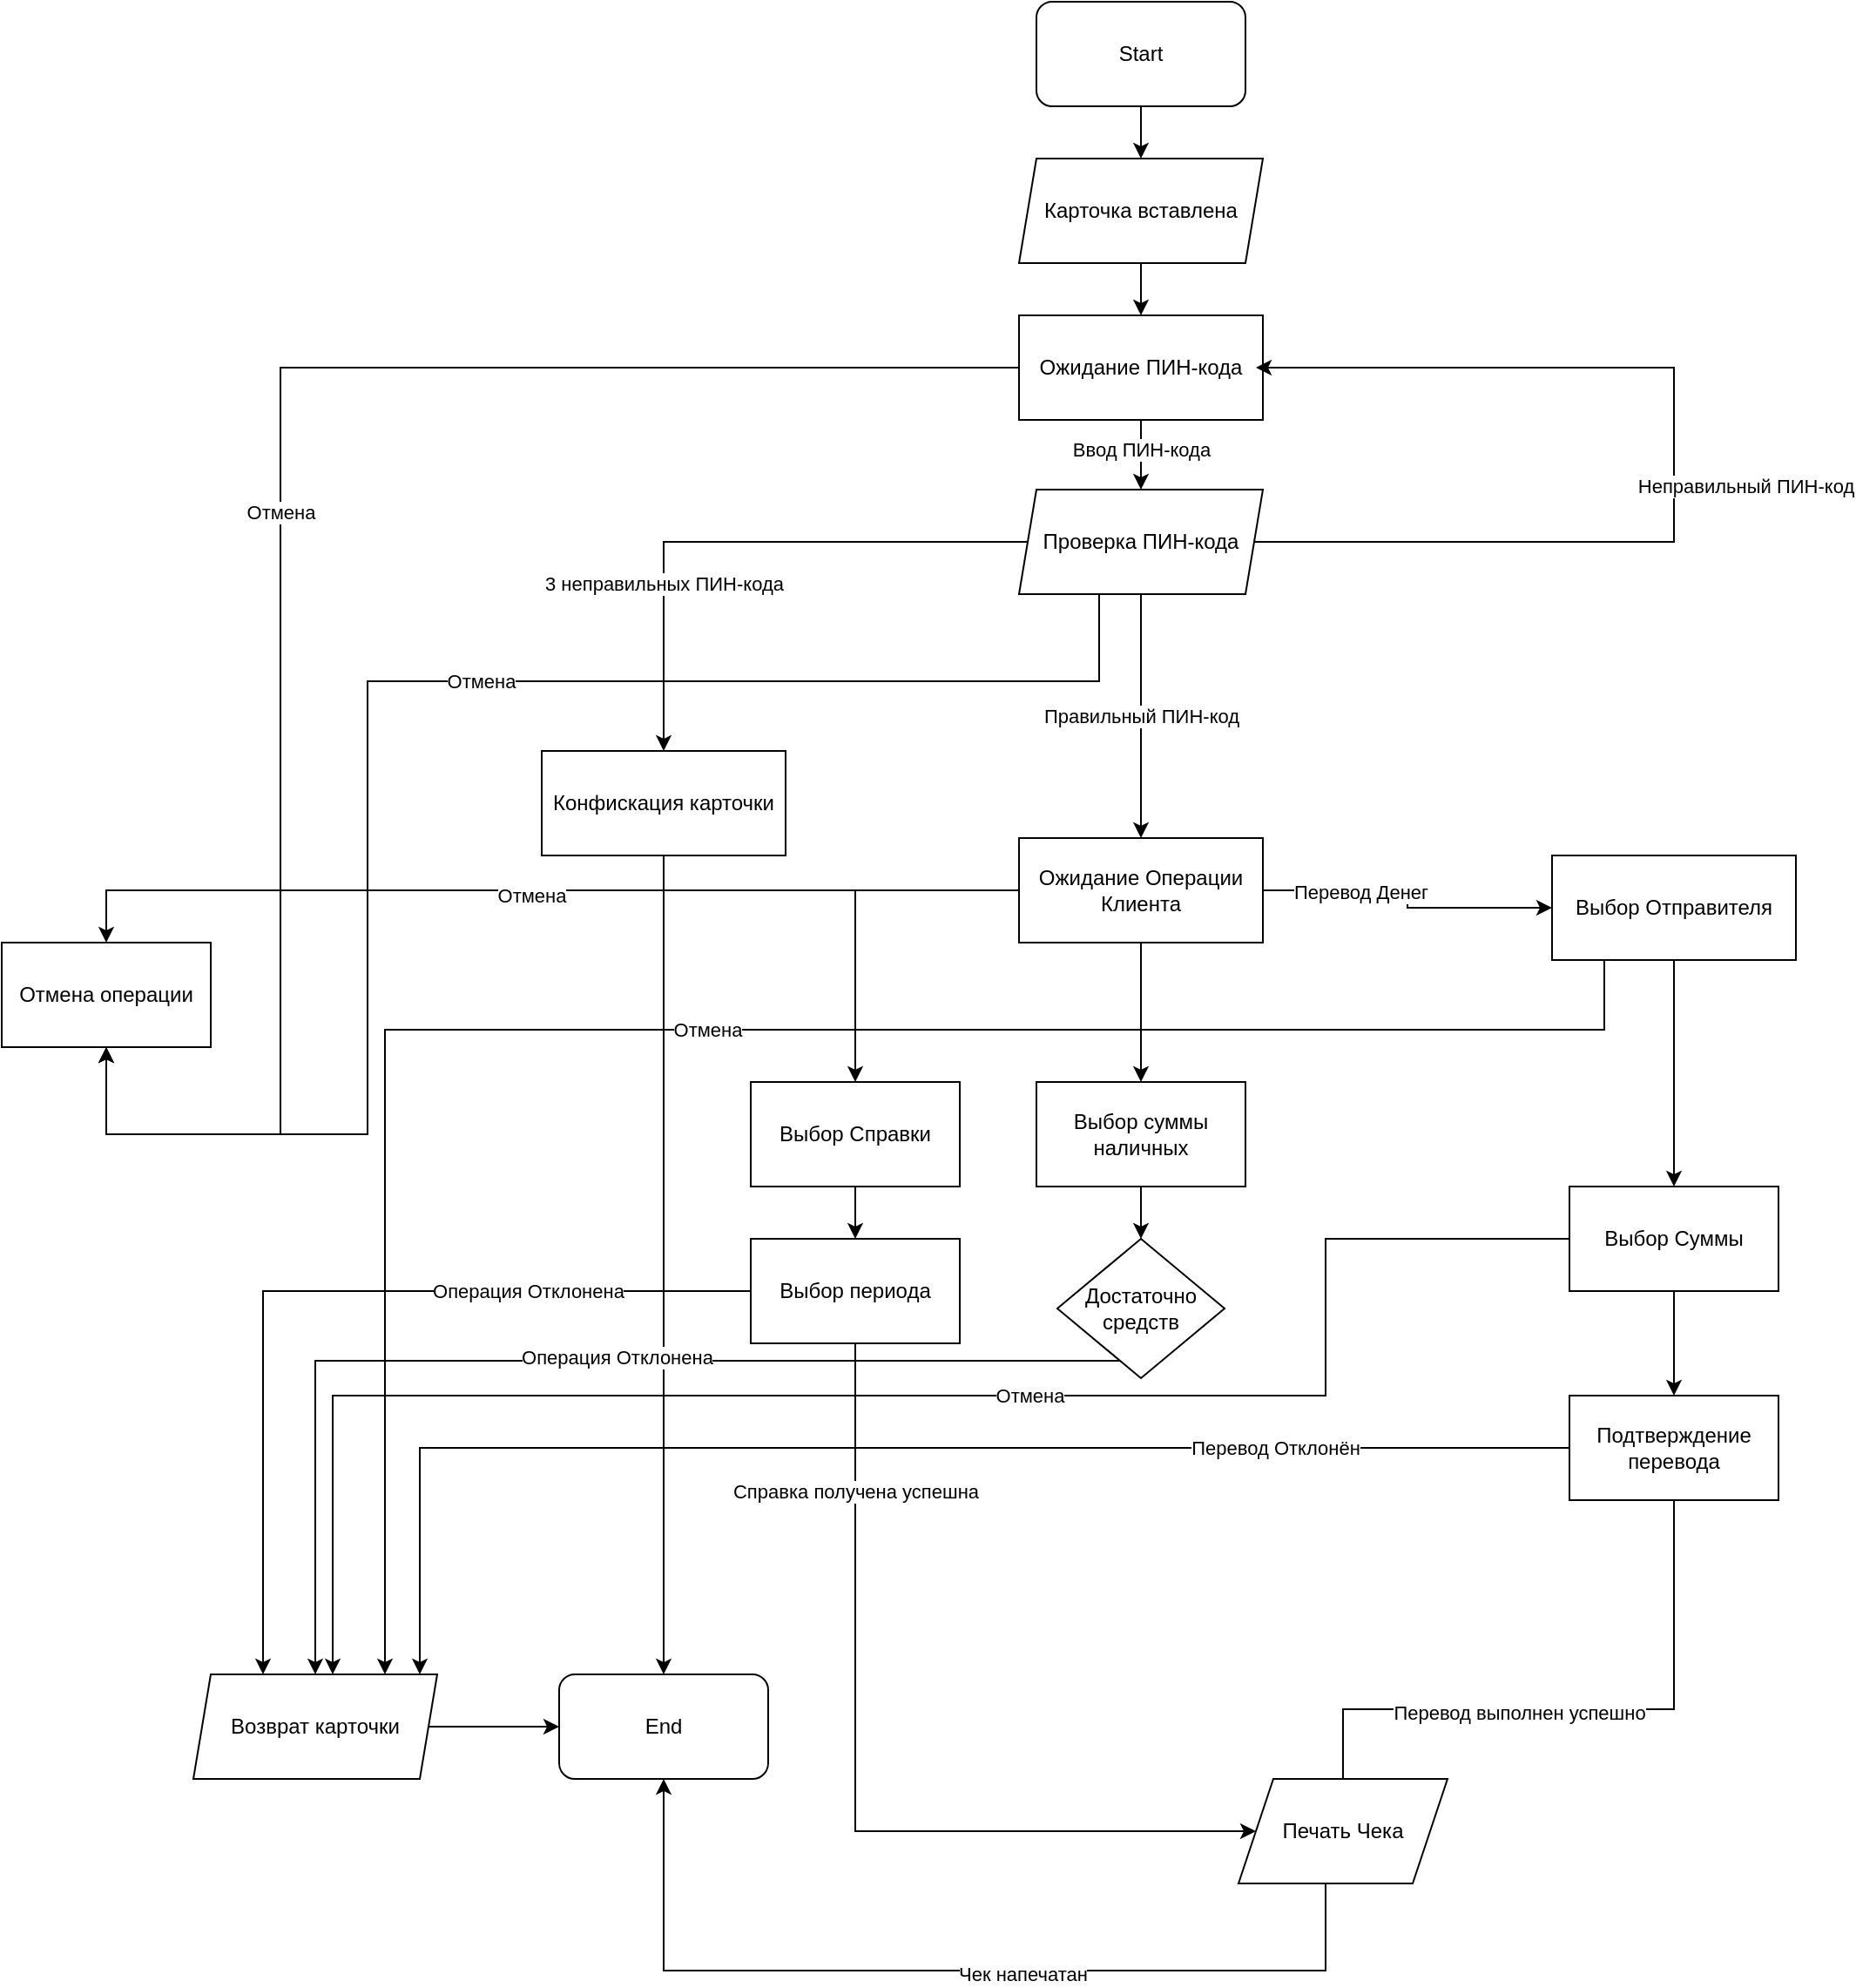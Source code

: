 <mxfile version="16.4.6" type="github">
  <diagram id="lDVrdTSE1b3Xtm_8JWBm" name="Page-1">
    <mxGraphModel dx="977" dy="363" grid="1" gridSize="10" guides="1" tooltips="1" connect="1" arrows="1" fold="1" page="1" pageScale="1" pageWidth="827" pageHeight="1169" math="0" shadow="0">
      <root>
        <mxCell id="0" />
        <mxCell id="1" parent="0" />
        <mxCell id="J8c03_1jTpqeIVsCipRT-32" style="edgeStyle=orthogonalEdgeStyle;rounded=0;orthogonalLoop=1;jettySize=auto;html=1;" edge="1" parent="1" source="J8c03_1jTpqeIVsCipRT-1" target="J8c03_1jTpqeIVsCipRT-14">
          <mxGeometry relative="1" as="geometry" />
        </mxCell>
        <mxCell id="J8c03_1jTpqeIVsCipRT-1" value="Start" style="rounded=1;whiteSpace=wrap;html=1;" vertex="1" parent="1">
          <mxGeometry x="354" width="120" height="60" as="geometry" />
        </mxCell>
        <mxCell id="J8c03_1jTpqeIVsCipRT-2" value="End" style="rounded=1;whiteSpace=wrap;html=1;" vertex="1" parent="1">
          <mxGeometry x="80" y="960" width="120" height="60" as="geometry" />
        </mxCell>
        <mxCell id="J8c03_1jTpqeIVsCipRT-31" style="edgeStyle=orthogonalEdgeStyle;rounded=0;orthogonalLoop=1;jettySize=auto;html=1;" edge="1" parent="1" source="J8c03_1jTpqeIVsCipRT-14" target="J8c03_1jTpqeIVsCipRT-21">
          <mxGeometry relative="1" as="geometry" />
        </mxCell>
        <mxCell id="J8c03_1jTpqeIVsCipRT-14" value="Карточка вставлена" style="shape=parallelogram;perimeter=parallelogramPerimeter;whiteSpace=wrap;html=1;fixedSize=1;size=10;" vertex="1" parent="1">
          <mxGeometry x="344" y="90" width="140" height="60" as="geometry" />
        </mxCell>
        <mxCell id="J8c03_1jTpqeIVsCipRT-39" style="edgeStyle=orthogonalEdgeStyle;rounded=0;orthogonalLoop=1;jettySize=auto;html=1;" edge="1" parent="1" source="J8c03_1jTpqeIVsCipRT-19" target="J8c03_1jTpqeIVsCipRT-2">
          <mxGeometry relative="1" as="geometry" />
        </mxCell>
        <mxCell id="J8c03_1jTpqeIVsCipRT-19" value="Возврат карточки" style="shape=parallelogram;perimeter=parallelogramPerimeter;whiteSpace=wrap;html=1;fixedSize=1;size=10;" vertex="1" parent="1">
          <mxGeometry x="-130" y="960" width="140" height="60" as="geometry" />
        </mxCell>
        <mxCell id="J8c03_1jTpqeIVsCipRT-29" style="edgeStyle=orthogonalEdgeStyle;rounded=0;orthogonalLoop=1;jettySize=auto;html=1;exitX=0.5;exitY=1;exitDx=0;exitDy=0;" edge="1" parent="1" source="J8c03_1jTpqeIVsCipRT-21" target="J8c03_1jTpqeIVsCipRT-22">
          <mxGeometry relative="1" as="geometry" />
        </mxCell>
        <mxCell id="J8c03_1jTpqeIVsCipRT-44" value="Ввод ПИН-кода" style="edgeLabel;html=1;align=center;verticalAlign=middle;resizable=0;points=[];" vertex="1" connectable="0" parent="J8c03_1jTpqeIVsCipRT-29">
          <mxGeometry x="-0.175" relative="1" as="geometry">
            <mxPoint as="offset" />
          </mxGeometry>
        </mxCell>
        <mxCell id="J8c03_1jTpqeIVsCipRT-33" value="Отмена" style="edgeStyle=orthogonalEdgeStyle;rounded=0;orthogonalLoop=1;jettySize=auto;html=1;" edge="1" parent="1" source="J8c03_1jTpqeIVsCipRT-21" target="J8c03_1jTpqeIVsCipRT-91">
          <mxGeometry relative="1" as="geometry">
            <Array as="points">
              <mxPoint x="-80" y="210" />
              <mxPoint x="-80" y="650" />
            </Array>
          </mxGeometry>
        </mxCell>
        <mxCell id="J8c03_1jTpqeIVsCipRT-21" value="Ожидание ПИН-кода" style="shape=parallelogram;perimeter=parallelogramPerimeter;whiteSpace=wrap;html=1;fixedSize=1;size=0;" vertex="1" parent="1">
          <mxGeometry x="344" y="180" width="140" height="60" as="geometry" />
        </mxCell>
        <mxCell id="J8c03_1jTpqeIVsCipRT-24" value="Отмена" style="edgeStyle=orthogonalEdgeStyle;rounded=0;orthogonalLoop=1;jettySize=auto;html=1;exitX=1;exitY=0.5;exitDx=0;exitDy=0;" edge="1" parent="1" source="J8c03_1jTpqeIVsCipRT-22" target="J8c03_1jTpqeIVsCipRT-91">
          <mxGeometry relative="1" as="geometry">
            <Array as="points">
              <mxPoint x="390" y="310" />
              <mxPoint x="390" y="390" />
              <mxPoint x="-30" y="390" />
              <mxPoint x="-30" y="650" />
            </Array>
          </mxGeometry>
        </mxCell>
        <mxCell id="J8c03_1jTpqeIVsCipRT-41" style="edgeStyle=orthogonalEdgeStyle;rounded=0;orthogonalLoop=1;jettySize=auto;html=1;" edge="1" parent="1" source="J8c03_1jTpqeIVsCipRT-22">
          <mxGeometry relative="1" as="geometry">
            <mxPoint x="480" y="210" as="targetPoint" />
            <Array as="points">
              <mxPoint x="720" y="310" />
              <mxPoint x="720" y="210" />
            </Array>
          </mxGeometry>
        </mxCell>
        <mxCell id="J8c03_1jTpqeIVsCipRT-43" value="Неправильный ПИН-код" style="edgeLabel;html=1;align=center;verticalAlign=middle;resizable=0;points=[];" vertex="1" connectable="0" parent="J8c03_1jTpqeIVsCipRT-41">
          <mxGeometry x="0.106" y="2" relative="1" as="geometry">
            <mxPoint x="43" y="48" as="offset" />
          </mxGeometry>
        </mxCell>
        <mxCell id="J8c03_1jTpqeIVsCipRT-48" style="edgeStyle=orthogonalEdgeStyle;rounded=0;orthogonalLoop=1;jettySize=auto;html=1;" edge="1" parent="1" source="J8c03_1jTpqeIVsCipRT-22" target="J8c03_1jTpqeIVsCipRT-34">
          <mxGeometry relative="1" as="geometry" />
        </mxCell>
        <mxCell id="J8c03_1jTpqeIVsCipRT-49" value="3 неправильных ПИН-кода" style="edgeLabel;html=1;align=center;verticalAlign=middle;resizable=0;points=[];" vertex="1" connectable="0" parent="J8c03_1jTpqeIVsCipRT-48">
          <mxGeometry x="0.413" relative="1" as="geometry">
            <mxPoint as="offset" />
          </mxGeometry>
        </mxCell>
        <mxCell id="J8c03_1jTpqeIVsCipRT-52" value="Правильный ПИН-код" style="edgeStyle=orthogonalEdgeStyle;rounded=0;orthogonalLoop=1;jettySize=auto;html=1;" edge="1" parent="1" source="J8c03_1jTpqeIVsCipRT-22" target="J8c03_1jTpqeIVsCipRT-45">
          <mxGeometry relative="1" as="geometry" />
        </mxCell>
        <mxCell id="J8c03_1jTpqeIVsCipRT-22" value="Проверка ПИН-кода" style="shape=parallelogram;perimeter=parallelogramPerimeter;whiteSpace=wrap;html=1;fixedSize=1;size=10;" vertex="1" parent="1">
          <mxGeometry x="344" y="280" width="140" height="60" as="geometry" />
        </mxCell>
        <mxCell id="J8c03_1jTpqeIVsCipRT-37" style="edgeStyle=orthogonalEdgeStyle;rounded=0;orthogonalLoop=1;jettySize=auto;html=1;" edge="1" parent="1" source="J8c03_1jTpqeIVsCipRT-34" target="J8c03_1jTpqeIVsCipRT-2">
          <mxGeometry relative="1" as="geometry" />
        </mxCell>
        <mxCell id="J8c03_1jTpqeIVsCipRT-34" value="Конфискация карточки" style="shape=parallelogram;perimeter=parallelogramPerimeter;whiteSpace=wrap;html=1;fixedSize=1;size=0;" vertex="1" parent="1">
          <mxGeometry x="70" y="430" width="140" height="60" as="geometry" />
        </mxCell>
        <mxCell id="J8c03_1jTpqeIVsCipRT-50" style="edgeStyle=orthogonalEdgeStyle;rounded=0;orthogonalLoop=1;jettySize=auto;html=1;" edge="1" parent="1" source="J8c03_1jTpqeIVsCipRT-45" target="J8c03_1jTpqeIVsCipRT-91">
          <mxGeometry relative="1" as="geometry">
            <Array as="points">
              <mxPoint x="-180" y="510" />
              <mxPoint x="-180" y="570" />
            </Array>
          </mxGeometry>
        </mxCell>
        <mxCell id="J8c03_1jTpqeIVsCipRT-51" value="Отмена" style="edgeLabel;html=1;align=center;verticalAlign=middle;resizable=0;points=[];" vertex="1" connectable="0" parent="J8c03_1jTpqeIVsCipRT-50">
          <mxGeometry x="0.013" y="3" relative="1" as="geometry">
            <mxPoint as="offset" />
          </mxGeometry>
        </mxCell>
        <mxCell id="J8c03_1jTpqeIVsCipRT-54" style="edgeStyle=orthogonalEdgeStyle;rounded=0;orthogonalLoop=1;jettySize=auto;html=1;" edge="1" parent="1" source="J8c03_1jTpqeIVsCipRT-45" target="J8c03_1jTpqeIVsCipRT-53">
          <mxGeometry relative="1" as="geometry" />
        </mxCell>
        <mxCell id="J8c03_1jTpqeIVsCipRT-55" value="Перевод Денег" style="edgeLabel;html=1;align=center;verticalAlign=middle;resizable=0;points=[];" vertex="1" connectable="0" parent="J8c03_1jTpqeIVsCipRT-54">
          <mxGeometry x="-0.38" relative="1" as="geometry">
            <mxPoint x="1" y="1" as="offset" />
          </mxGeometry>
        </mxCell>
        <mxCell id="J8c03_1jTpqeIVsCipRT-74" value="" style="edgeStyle=orthogonalEdgeStyle;rounded=0;orthogonalLoop=1;jettySize=auto;html=1;" edge="1" parent="1" source="J8c03_1jTpqeIVsCipRT-45" target="J8c03_1jTpqeIVsCipRT-73">
          <mxGeometry relative="1" as="geometry" />
        </mxCell>
        <mxCell id="J8c03_1jTpqeIVsCipRT-85" value="" style="edgeStyle=orthogonalEdgeStyle;rounded=0;orthogonalLoop=1;jettySize=auto;html=1;" edge="1" parent="1" source="J8c03_1jTpqeIVsCipRT-45" target="J8c03_1jTpqeIVsCipRT-84">
          <mxGeometry relative="1" as="geometry" />
        </mxCell>
        <mxCell id="J8c03_1jTpqeIVsCipRT-45" value="Ожидание Операции Клиента" style="shape=parallelogram;perimeter=parallelogramPerimeter;whiteSpace=wrap;html=1;fixedSize=1;size=0;" vertex="1" parent="1">
          <mxGeometry x="344" y="480" width="140" height="60" as="geometry" />
        </mxCell>
        <mxCell id="J8c03_1jTpqeIVsCipRT-58" value="" style="edgeStyle=orthogonalEdgeStyle;rounded=0;orthogonalLoop=1;jettySize=auto;html=1;" edge="1" parent="1" source="J8c03_1jTpqeIVsCipRT-53" target="J8c03_1jTpqeIVsCipRT-57">
          <mxGeometry relative="1" as="geometry" />
        </mxCell>
        <mxCell id="J8c03_1jTpqeIVsCipRT-59" value="Отмена" style="edgeStyle=orthogonalEdgeStyle;rounded=0;orthogonalLoop=1;jettySize=auto;html=1;" edge="1" parent="1" source="J8c03_1jTpqeIVsCipRT-53" target="J8c03_1jTpqeIVsCipRT-19">
          <mxGeometry relative="1" as="geometry">
            <Array as="points">
              <mxPoint x="680" y="590" />
              <mxPoint x="-20" y="590" />
            </Array>
          </mxGeometry>
        </mxCell>
        <mxCell id="J8c03_1jTpqeIVsCipRT-53" value="Выбор Отправителя" style="shape=parallelogram;perimeter=parallelogramPerimeter;whiteSpace=wrap;html=1;fixedSize=1;size=0;" vertex="1" parent="1">
          <mxGeometry x="650" y="490" width="140" height="60" as="geometry" />
        </mxCell>
        <mxCell id="J8c03_1jTpqeIVsCipRT-60" value="Отмена" style="edgeStyle=orthogonalEdgeStyle;rounded=0;orthogonalLoop=1;jettySize=auto;html=1;" edge="1" parent="1" source="J8c03_1jTpqeIVsCipRT-57" target="J8c03_1jTpqeIVsCipRT-19">
          <mxGeometry x="-0.167" relative="1" as="geometry">
            <Array as="points">
              <mxPoint x="520" y="710" />
              <mxPoint x="520" y="800" />
              <mxPoint x="-50" y="800" />
            </Array>
            <mxPoint as="offset" />
          </mxGeometry>
        </mxCell>
        <mxCell id="J8c03_1jTpqeIVsCipRT-62" value="" style="edgeStyle=orthogonalEdgeStyle;rounded=0;orthogonalLoop=1;jettySize=auto;html=1;" edge="1" parent="1" source="J8c03_1jTpqeIVsCipRT-57" target="J8c03_1jTpqeIVsCipRT-61">
          <mxGeometry relative="1" as="geometry" />
        </mxCell>
        <mxCell id="J8c03_1jTpqeIVsCipRT-57" value="Выбор Суммы" style="whiteSpace=wrap;html=1;" vertex="1" parent="1">
          <mxGeometry x="660" y="680" width="120" height="60" as="geometry" />
        </mxCell>
        <mxCell id="J8c03_1jTpqeIVsCipRT-64" value="Перевод Отклонён" style="edgeStyle=orthogonalEdgeStyle;rounded=0;orthogonalLoop=1;jettySize=auto;html=1;" edge="1" parent="1" source="J8c03_1jTpqeIVsCipRT-61" target="J8c03_1jTpqeIVsCipRT-19">
          <mxGeometry x="-0.571" relative="1" as="geometry">
            <Array as="points">
              <mxPoint y="830" />
            </Array>
            <mxPoint as="offset" />
          </mxGeometry>
        </mxCell>
        <mxCell id="J8c03_1jTpqeIVsCipRT-61" value="Подтверждение перевода" style="whiteSpace=wrap;html=1;" vertex="1" parent="1">
          <mxGeometry x="660" y="800" width="120" height="60" as="geometry" />
        </mxCell>
        <mxCell id="J8c03_1jTpqeIVsCipRT-69" style="edgeStyle=orthogonalEdgeStyle;rounded=0;orthogonalLoop=1;jettySize=auto;html=1;" edge="1" parent="1" source="J8c03_1jTpqeIVsCipRT-67" target="J8c03_1jTpqeIVsCipRT-2">
          <mxGeometry relative="1" as="geometry">
            <mxPoint x="790" y="645" as="targetPoint" />
            <Array as="points">
              <mxPoint x="520" y="1130" />
              <mxPoint x="140" y="1130" />
            </Array>
          </mxGeometry>
        </mxCell>
        <mxCell id="J8c03_1jTpqeIVsCipRT-71" value="Чек напечатан" style="edgeLabel;html=1;align=center;verticalAlign=middle;resizable=0;points=[];" vertex="1" connectable="0" parent="J8c03_1jTpqeIVsCipRT-69">
          <mxGeometry x="-0.633" y="2" relative="1" as="geometry">
            <mxPoint x="-125" as="offset" />
          </mxGeometry>
        </mxCell>
        <mxCell id="J8c03_1jTpqeIVsCipRT-67" value="Печать Чека" style="shape=parallelogram;perimeter=parallelogramPerimeter;whiteSpace=wrap;html=1;fixedSize=1;" vertex="1" parent="1">
          <mxGeometry x="470" y="1020" width="120" height="60" as="geometry" />
        </mxCell>
        <mxCell id="J8c03_1jTpqeIVsCipRT-68" value="" style="edgeStyle=orthogonalEdgeStyle;rounded=0;orthogonalLoop=1;jettySize=auto;html=1;endArrow=none;" edge="1" parent="1" source="J8c03_1jTpqeIVsCipRT-61" target="J8c03_1jTpqeIVsCipRT-67">
          <mxGeometry relative="1" as="geometry">
            <mxPoint x="530" y="985" as="sourcePoint" />
            <mxPoint x="530" y="1065" as="targetPoint" />
            <Array as="points">
              <mxPoint x="720" y="980" />
              <mxPoint x="530" y="980" />
            </Array>
          </mxGeometry>
        </mxCell>
        <mxCell id="J8c03_1jTpqeIVsCipRT-70" value="Перевод выполнен успешно" style="edgeLabel;html=1;align=center;verticalAlign=middle;resizable=0;points=[];" vertex="1" connectable="0" parent="J8c03_1jTpqeIVsCipRT-68">
          <mxGeometry x="0.196" y="2" relative="1" as="geometry">
            <mxPoint as="offset" />
          </mxGeometry>
        </mxCell>
        <mxCell id="J8c03_1jTpqeIVsCipRT-76" value="" style="edgeStyle=orthogonalEdgeStyle;rounded=0;orthogonalLoop=1;jettySize=auto;html=1;" edge="1" parent="1" source="J8c03_1jTpqeIVsCipRT-73" target="J8c03_1jTpqeIVsCipRT-75">
          <mxGeometry relative="1" as="geometry" />
        </mxCell>
        <mxCell id="J8c03_1jTpqeIVsCipRT-73" value="Выбор Справки" style="whiteSpace=wrap;html=1;" vertex="1" parent="1">
          <mxGeometry x="190" y="620" width="120" height="60" as="geometry" />
        </mxCell>
        <mxCell id="J8c03_1jTpqeIVsCipRT-79" style="edgeStyle=orthogonalEdgeStyle;rounded=0;orthogonalLoop=1;jettySize=auto;html=1;" edge="1" parent="1" source="J8c03_1jTpqeIVsCipRT-75" target="J8c03_1jTpqeIVsCipRT-19">
          <mxGeometry relative="1" as="geometry">
            <Array as="points">
              <mxPoint x="-90" y="740" />
            </Array>
          </mxGeometry>
        </mxCell>
        <mxCell id="J8c03_1jTpqeIVsCipRT-80" value="Операция Отклонена" style="edgeLabel;html=1;align=center;verticalAlign=middle;resizable=0;points=[];" vertex="1" connectable="0" parent="J8c03_1jTpqeIVsCipRT-79">
          <mxGeometry x="-0.488" relative="1" as="geometry">
            <mxPoint as="offset" />
          </mxGeometry>
        </mxCell>
        <mxCell id="J8c03_1jTpqeIVsCipRT-81" style="edgeStyle=orthogonalEdgeStyle;rounded=0;orthogonalLoop=1;jettySize=auto;html=1;" edge="1" parent="1" source="J8c03_1jTpqeIVsCipRT-75" target="J8c03_1jTpqeIVsCipRT-67">
          <mxGeometry relative="1" as="geometry">
            <Array as="points">
              <mxPoint x="250" y="1050" />
            </Array>
          </mxGeometry>
        </mxCell>
        <mxCell id="J8c03_1jTpqeIVsCipRT-82" value="Справка получена успешна" style="edgeLabel;html=1;align=center;verticalAlign=middle;resizable=0;points=[];" vertex="1" connectable="0" parent="J8c03_1jTpqeIVsCipRT-81">
          <mxGeometry x="-0.667" relative="1" as="geometry">
            <mxPoint as="offset" />
          </mxGeometry>
        </mxCell>
        <mxCell id="J8c03_1jTpqeIVsCipRT-75" value="Выбор периода" style="whiteSpace=wrap;html=1;" vertex="1" parent="1">
          <mxGeometry x="190" y="710" width="120" height="60" as="geometry" />
        </mxCell>
        <mxCell id="J8c03_1jTpqeIVsCipRT-88" value="" style="edgeStyle=orthogonalEdgeStyle;rounded=0;orthogonalLoop=1;jettySize=auto;html=1;" edge="1" parent="1" source="J8c03_1jTpqeIVsCipRT-84" target="J8c03_1jTpqeIVsCipRT-87">
          <mxGeometry relative="1" as="geometry" />
        </mxCell>
        <mxCell id="J8c03_1jTpqeIVsCipRT-84" value="Выбор суммы наличных" style="whiteSpace=wrap;html=1;" vertex="1" parent="1">
          <mxGeometry x="354" y="620" width="120" height="60" as="geometry" />
        </mxCell>
        <mxCell id="J8c03_1jTpqeIVsCipRT-89" style="edgeStyle=orthogonalEdgeStyle;rounded=0;orthogonalLoop=1;jettySize=auto;html=1;" edge="1" parent="1" source="J8c03_1jTpqeIVsCipRT-87" target="J8c03_1jTpqeIVsCipRT-19">
          <mxGeometry relative="1" as="geometry">
            <mxPoint x="-70" y="950" as="targetPoint" />
            <Array as="points">
              <mxPoint x="-60" y="780" />
            </Array>
          </mxGeometry>
        </mxCell>
        <mxCell id="J8c03_1jTpqeIVsCipRT-90" value="Операция Отклонена" style="edgeLabel;html=1;align=center;verticalAlign=middle;resizable=0;points=[];" vertex="1" connectable="0" parent="J8c03_1jTpqeIVsCipRT-89">
          <mxGeometry x="-0.099" y="-2" relative="1" as="geometry">
            <mxPoint as="offset" />
          </mxGeometry>
        </mxCell>
        <mxCell id="J8c03_1jTpqeIVsCipRT-87" value="Достаточно средств" style="rhombus;whiteSpace=wrap;html=1;" vertex="1" parent="1">
          <mxGeometry x="366" y="710" width="96" height="80" as="geometry" />
        </mxCell>
        <mxCell id="J8c03_1jTpqeIVsCipRT-91" value="Отмена операции" style="rounded=0;whiteSpace=wrap;html=1;" vertex="1" parent="1">
          <mxGeometry x="-240" y="540" width="120" height="60" as="geometry" />
        </mxCell>
      </root>
    </mxGraphModel>
  </diagram>
</mxfile>
